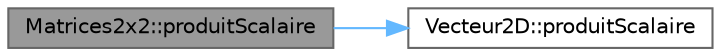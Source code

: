 digraph "Matrices2x2::produitScalaire"
{
 // LATEX_PDF_SIZE
  bgcolor="transparent";
  edge [fontname=Helvetica,fontsize=10,labelfontname=Helvetica,labelfontsize=10];
  node [fontname=Helvetica,fontsize=10,shape=box,height=0.2,width=0.4];
  rankdir="LR";
  Node1 [label="Matrices2x2::produitScalaire",height=0.2,width=0.4,color="gray40", fillcolor="grey60", style="filled", fontcolor="black",tooltip="methode determinant"];
  Node1 -> Node2 [color="steelblue1",style="solid"];
  Node2 [label="Vecteur2D::produitScalaire",height=0.2,width=0.4,color="grey40", fillcolor="white", style="filled",URL="$class_vecteur2_d.html#acff767c8f2eb0ec060a068bc930b821e",tooltip="Calcule le produit scalaire entre deux vecteurs."];
}
